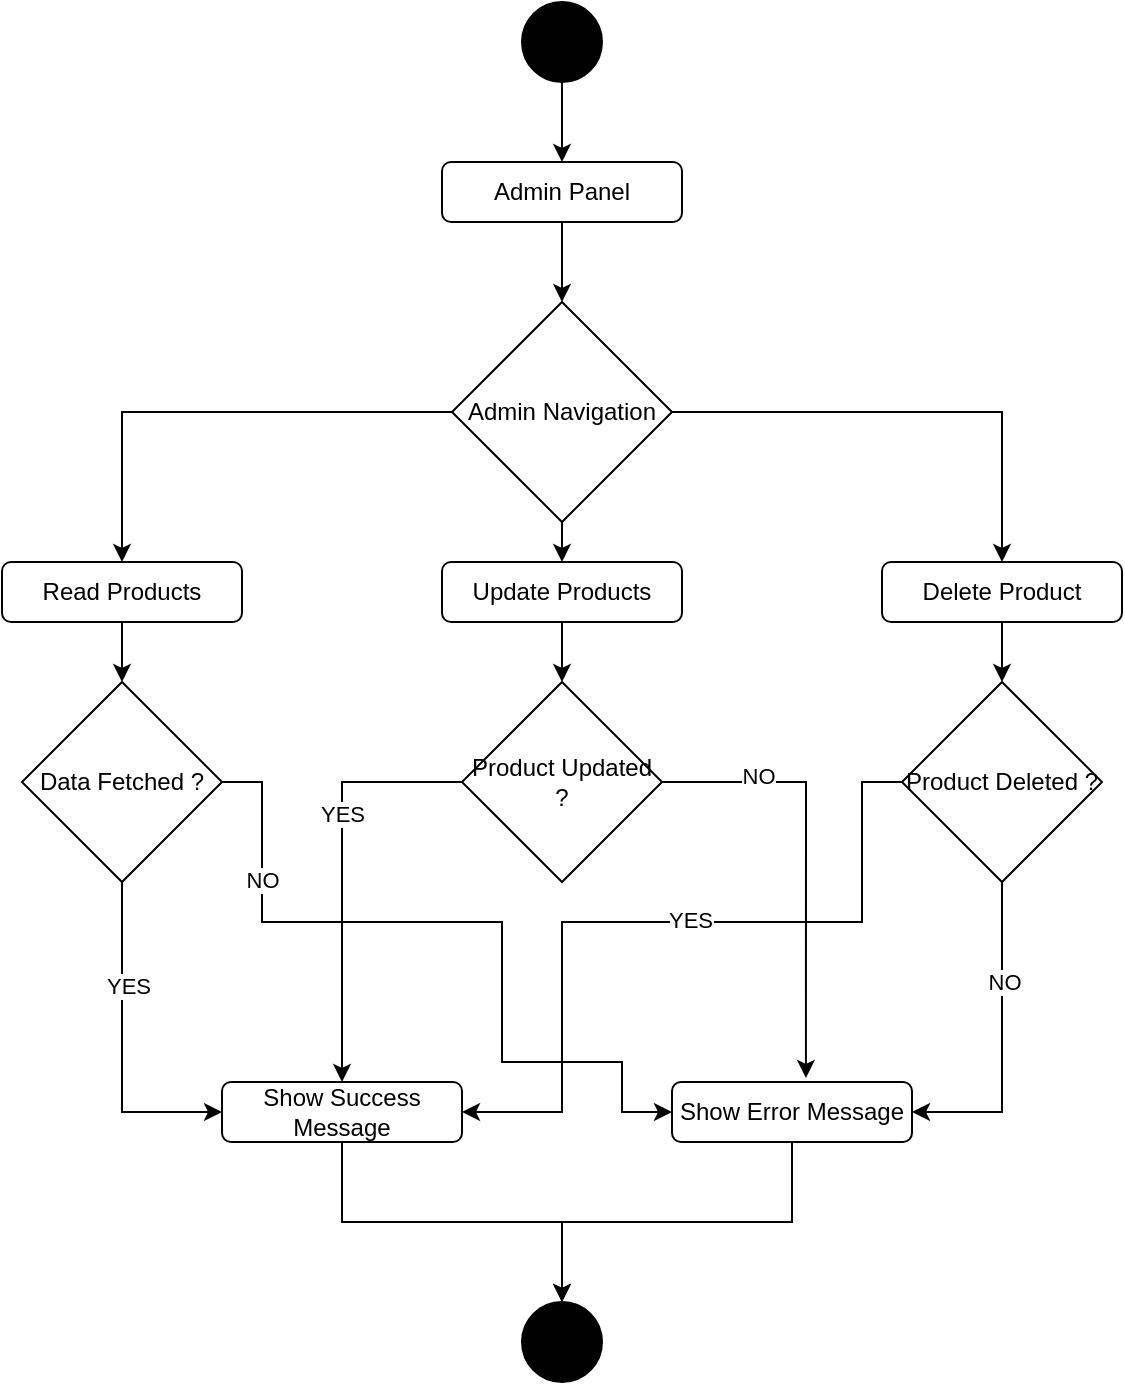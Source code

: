 <mxfile version="24.6.4" type="device">
  <diagram id="C5RBs43oDa-KdzZeNtuy" name="Page-1">
    <mxGraphModel dx="2074" dy="802" grid="1" gridSize="10" guides="1" tooltips="1" connect="1" arrows="1" fold="1" page="1" pageScale="1" pageWidth="827" pageHeight="1169" math="0" shadow="0">
      <root>
        <mxCell id="WIyWlLk6GJQsqaUBKTNV-0" />
        <mxCell id="WIyWlLk6GJQsqaUBKTNV-1" parent="WIyWlLk6GJQsqaUBKTNV-0" />
        <mxCell id="20fMWqvZLDc1XGUT310H-5" style="edgeStyle=orthogonalEdgeStyle;rounded=0;orthogonalLoop=1;jettySize=auto;html=1;exitX=0.5;exitY=1;exitDx=0;exitDy=0;entryX=0.5;entryY=0;entryDx=0;entryDy=0;" edge="1" parent="WIyWlLk6GJQsqaUBKTNV-1" source="20fMWqvZLDc1XGUT310H-0" target="20fMWqvZLDc1XGUT310H-1">
          <mxGeometry relative="1" as="geometry" />
        </mxCell>
        <mxCell id="20fMWqvZLDc1XGUT310H-0" value="" style="ellipse;whiteSpace=wrap;html=1;aspect=fixed;fillColor=#000000;" vertex="1" parent="WIyWlLk6GJQsqaUBKTNV-1">
          <mxGeometry x="400" y="40" width="40" height="40" as="geometry" />
        </mxCell>
        <mxCell id="20fMWqvZLDc1XGUT310H-4" style="edgeStyle=orthogonalEdgeStyle;rounded=0;orthogonalLoop=1;jettySize=auto;html=1;exitX=0.5;exitY=1;exitDx=0;exitDy=0;entryX=0.5;entryY=0;entryDx=0;entryDy=0;" edge="1" parent="WIyWlLk6GJQsqaUBKTNV-1" source="20fMWqvZLDc1XGUT310H-1" target="20fMWqvZLDc1XGUT310H-3">
          <mxGeometry relative="1" as="geometry" />
        </mxCell>
        <mxCell id="20fMWqvZLDc1XGUT310H-1" value="Admin Panel" style="rounded=1;whiteSpace=wrap;html=1;" vertex="1" parent="WIyWlLk6GJQsqaUBKTNV-1">
          <mxGeometry x="360" y="120" width="120" height="30" as="geometry" />
        </mxCell>
        <mxCell id="20fMWqvZLDc1XGUT310H-8" style="edgeStyle=orthogonalEdgeStyle;rounded=0;orthogonalLoop=1;jettySize=auto;html=1;exitX=0;exitY=0.5;exitDx=0;exitDy=0;entryX=0.5;entryY=0;entryDx=0;entryDy=0;" edge="1" parent="WIyWlLk6GJQsqaUBKTNV-1" source="20fMWqvZLDc1XGUT310H-3" target="20fMWqvZLDc1XGUT310H-6">
          <mxGeometry relative="1" as="geometry" />
        </mxCell>
        <mxCell id="20fMWqvZLDc1XGUT310H-9" style="edgeStyle=orthogonalEdgeStyle;rounded=0;orthogonalLoop=1;jettySize=auto;html=1;exitX=1;exitY=0.5;exitDx=0;exitDy=0;entryX=0.5;entryY=0;entryDx=0;entryDy=0;" edge="1" parent="WIyWlLk6GJQsqaUBKTNV-1" source="20fMWqvZLDc1XGUT310H-3" target="20fMWqvZLDc1XGUT310H-7">
          <mxGeometry relative="1" as="geometry" />
        </mxCell>
        <mxCell id="20fMWqvZLDc1XGUT310H-54" style="edgeStyle=orthogonalEdgeStyle;rounded=0;orthogonalLoop=1;jettySize=auto;html=1;exitX=0.5;exitY=1;exitDx=0;exitDy=0;entryX=0.5;entryY=0;entryDx=0;entryDy=0;" edge="1" parent="WIyWlLk6GJQsqaUBKTNV-1" source="20fMWqvZLDc1XGUT310H-3" target="20fMWqvZLDc1XGUT310H-52">
          <mxGeometry relative="1" as="geometry" />
        </mxCell>
        <mxCell id="20fMWqvZLDc1XGUT310H-3" value="Admin Navigation" style="rhombus;whiteSpace=wrap;html=1;" vertex="1" parent="WIyWlLk6GJQsqaUBKTNV-1">
          <mxGeometry x="365" y="190" width="110" height="110" as="geometry" />
        </mxCell>
        <mxCell id="20fMWqvZLDc1XGUT310H-13" style="edgeStyle=orthogonalEdgeStyle;rounded=0;orthogonalLoop=1;jettySize=auto;html=1;exitX=0.5;exitY=1;exitDx=0;exitDy=0;entryX=0.5;entryY=0;entryDx=0;entryDy=0;" edge="1" parent="WIyWlLk6GJQsqaUBKTNV-1" source="20fMWqvZLDc1XGUT310H-6" target="20fMWqvZLDc1XGUT310H-12">
          <mxGeometry relative="1" as="geometry" />
        </mxCell>
        <mxCell id="20fMWqvZLDc1XGUT310H-6" value="Read Products" style="rounded=1;whiteSpace=wrap;html=1;" vertex="1" parent="WIyWlLk6GJQsqaUBKTNV-1">
          <mxGeometry x="140" y="320" width="120" height="30" as="geometry" />
        </mxCell>
        <mxCell id="20fMWqvZLDc1XGUT310H-58" style="edgeStyle=orthogonalEdgeStyle;rounded=0;orthogonalLoop=1;jettySize=auto;html=1;exitX=0.5;exitY=1;exitDx=0;exitDy=0;entryX=0.5;entryY=0;entryDx=0;entryDy=0;" edge="1" parent="WIyWlLk6GJQsqaUBKTNV-1" source="20fMWqvZLDc1XGUT310H-7" target="20fMWqvZLDc1XGUT310H-56">
          <mxGeometry relative="1" as="geometry" />
        </mxCell>
        <mxCell id="20fMWqvZLDc1XGUT310H-7" value="Delete Product" style="rounded=1;whiteSpace=wrap;html=1;" vertex="1" parent="WIyWlLk6GJQsqaUBKTNV-1">
          <mxGeometry x="580" y="320" width="120" height="30" as="geometry" />
        </mxCell>
        <mxCell id="20fMWqvZLDc1XGUT310H-62" style="edgeStyle=orthogonalEdgeStyle;rounded=0;orthogonalLoop=1;jettySize=auto;html=1;exitX=0.5;exitY=1;exitDx=0;exitDy=0;entryX=0;entryY=0.5;entryDx=0;entryDy=0;" edge="1" parent="WIyWlLk6GJQsqaUBKTNV-1" source="20fMWqvZLDc1XGUT310H-12" target="20fMWqvZLDc1XGUT310H-59">
          <mxGeometry relative="1" as="geometry" />
        </mxCell>
        <mxCell id="20fMWqvZLDc1XGUT310H-71" value="YES" style="edgeLabel;html=1;align=center;verticalAlign=middle;resizable=0;points=[];" vertex="1" connectable="0" parent="20fMWqvZLDc1XGUT310H-62">
          <mxGeometry x="-0.37" y="3" relative="1" as="geometry">
            <mxPoint as="offset" />
          </mxGeometry>
        </mxCell>
        <mxCell id="20fMWqvZLDc1XGUT310H-65" style="edgeStyle=orthogonalEdgeStyle;rounded=0;orthogonalLoop=1;jettySize=auto;html=1;exitX=1;exitY=0.5;exitDx=0;exitDy=0;entryX=0;entryY=0.5;entryDx=0;entryDy=0;" edge="1" parent="WIyWlLk6GJQsqaUBKTNV-1" source="20fMWqvZLDc1XGUT310H-12" target="20fMWqvZLDc1XGUT310H-60">
          <mxGeometry relative="1" as="geometry">
            <Array as="points">
              <mxPoint x="270" y="430" />
              <mxPoint x="270" y="500" />
              <mxPoint x="390" y="500" />
              <mxPoint x="390" y="570" />
              <mxPoint x="450" y="570" />
              <mxPoint x="450" y="595" />
            </Array>
          </mxGeometry>
        </mxCell>
        <mxCell id="20fMWqvZLDc1XGUT310H-75" value="NO" style="edgeLabel;html=1;align=center;verticalAlign=middle;resizable=0;points=[];" vertex="1" connectable="0" parent="20fMWqvZLDc1XGUT310H-65">
          <mxGeometry x="-0.646" relative="1" as="geometry">
            <mxPoint as="offset" />
          </mxGeometry>
        </mxCell>
        <mxCell id="20fMWqvZLDc1XGUT310H-12" value="Data Fetched ?" style="rhombus;whiteSpace=wrap;html=1;" vertex="1" parent="WIyWlLk6GJQsqaUBKTNV-1">
          <mxGeometry x="150" y="380" width="100" height="100" as="geometry" />
        </mxCell>
        <mxCell id="20fMWqvZLDc1XGUT310H-43" value="" style="ellipse;whiteSpace=wrap;html=1;aspect=fixed;fillColor=#000000;" vertex="1" parent="WIyWlLk6GJQsqaUBKTNV-1">
          <mxGeometry x="400" y="690" width="40" height="40" as="geometry" />
        </mxCell>
        <mxCell id="20fMWqvZLDc1XGUT310H-57" style="edgeStyle=orthogonalEdgeStyle;rounded=0;orthogonalLoop=1;jettySize=auto;html=1;exitX=0.5;exitY=1;exitDx=0;exitDy=0;entryX=0.5;entryY=0;entryDx=0;entryDy=0;" edge="1" parent="WIyWlLk6GJQsqaUBKTNV-1" source="20fMWqvZLDc1XGUT310H-52" target="20fMWqvZLDc1XGUT310H-55">
          <mxGeometry relative="1" as="geometry" />
        </mxCell>
        <mxCell id="20fMWqvZLDc1XGUT310H-52" value="Update Products" style="rounded=1;whiteSpace=wrap;html=1;" vertex="1" parent="WIyWlLk6GJQsqaUBKTNV-1">
          <mxGeometry x="360" y="320" width="120" height="30" as="geometry" />
        </mxCell>
        <mxCell id="20fMWqvZLDc1XGUT310H-53" style="edgeStyle=orthogonalEdgeStyle;rounded=0;orthogonalLoop=1;jettySize=auto;html=1;exitX=0.5;exitY=1;exitDx=0;exitDy=0;" edge="1" parent="WIyWlLk6GJQsqaUBKTNV-1" source="20fMWqvZLDc1XGUT310H-7" target="20fMWqvZLDc1XGUT310H-7">
          <mxGeometry relative="1" as="geometry" />
        </mxCell>
        <mxCell id="20fMWqvZLDc1XGUT310H-63" style="edgeStyle=orthogonalEdgeStyle;rounded=0;orthogonalLoop=1;jettySize=auto;html=1;exitX=0;exitY=0.5;exitDx=0;exitDy=0;entryX=0.5;entryY=0;entryDx=0;entryDy=0;" edge="1" parent="WIyWlLk6GJQsqaUBKTNV-1" source="20fMWqvZLDc1XGUT310H-55" target="20fMWqvZLDc1XGUT310H-59">
          <mxGeometry relative="1" as="geometry" />
        </mxCell>
        <mxCell id="20fMWqvZLDc1XGUT310H-70" value="YES" style="edgeLabel;html=1;align=center;verticalAlign=middle;resizable=0;points=[];" vertex="1" connectable="0" parent="20fMWqvZLDc1XGUT310H-63">
          <mxGeometry x="-0.276" relative="1" as="geometry">
            <mxPoint as="offset" />
          </mxGeometry>
        </mxCell>
        <mxCell id="20fMWqvZLDc1XGUT310H-55" value="Product Updated ?" style="rhombus;whiteSpace=wrap;html=1;" vertex="1" parent="WIyWlLk6GJQsqaUBKTNV-1">
          <mxGeometry x="370" y="380" width="100" height="100" as="geometry" />
        </mxCell>
        <mxCell id="20fMWqvZLDc1XGUT310H-64" style="edgeStyle=orthogonalEdgeStyle;rounded=0;orthogonalLoop=1;jettySize=auto;html=1;exitX=0;exitY=0.5;exitDx=0;exitDy=0;entryX=1;entryY=0.5;entryDx=0;entryDy=0;" edge="1" parent="WIyWlLk6GJQsqaUBKTNV-1" source="20fMWqvZLDc1XGUT310H-56" target="20fMWqvZLDc1XGUT310H-59">
          <mxGeometry relative="1" as="geometry">
            <Array as="points">
              <mxPoint x="570" y="430" />
              <mxPoint x="570" y="500" />
              <mxPoint x="420" y="500" />
              <mxPoint x="420" y="595" />
            </Array>
          </mxGeometry>
        </mxCell>
        <mxCell id="20fMWqvZLDc1XGUT310H-72" value="YES" style="edgeLabel;html=1;align=center;verticalAlign=middle;resizable=0;points=[];" vertex="1" connectable="0" parent="20fMWqvZLDc1XGUT310H-64">
          <mxGeometry x="-0.086" y="-1" relative="1" as="geometry">
            <mxPoint as="offset" />
          </mxGeometry>
        </mxCell>
        <mxCell id="20fMWqvZLDc1XGUT310H-67" style="edgeStyle=orthogonalEdgeStyle;rounded=0;orthogonalLoop=1;jettySize=auto;html=1;exitX=0.5;exitY=1;exitDx=0;exitDy=0;entryX=1;entryY=0.5;entryDx=0;entryDy=0;" edge="1" parent="WIyWlLk6GJQsqaUBKTNV-1" source="20fMWqvZLDc1XGUT310H-56" target="20fMWqvZLDc1XGUT310H-60">
          <mxGeometry relative="1" as="geometry" />
        </mxCell>
        <mxCell id="20fMWqvZLDc1XGUT310H-74" value="NO" style="edgeLabel;html=1;align=center;verticalAlign=middle;resizable=0;points=[];" vertex="1" connectable="0" parent="20fMWqvZLDc1XGUT310H-67">
          <mxGeometry x="-0.375" y="1" relative="1" as="geometry">
            <mxPoint as="offset" />
          </mxGeometry>
        </mxCell>
        <mxCell id="20fMWqvZLDc1XGUT310H-56" value="Product Deleted ?" style="rhombus;whiteSpace=wrap;html=1;" vertex="1" parent="WIyWlLk6GJQsqaUBKTNV-1">
          <mxGeometry x="590" y="380" width="100" height="100" as="geometry" />
        </mxCell>
        <mxCell id="20fMWqvZLDc1XGUT310H-68" style="edgeStyle=orthogonalEdgeStyle;rounded=0;orthogonalLoop=1;jettySize=auto;html=1;exitX=0.5;exitY=1;exitDx=0;exitDy=0;entryX=0.5;entryY=0;entryDx=0;entryDy=0;" edge="1" parent="WIyWlLk6GJQsqaUBKTNV-1" source="20fMWqvZLDc1XGUT310H-59" target="20fMWqvZLDc1XGUT310H-43">
          <mxGeometry relative="1" as="geometry" />
        </mxCell>
        <mxCell id="20fMWqvZLDc1XGUT310H-59" value="Show Success Message" style="rounded=1;whiteSpace=wrap;html=1;" vertex="1" parent="WIyWlLk6GJQsqaUBKTNV-1">
          <mxGeometry x="250" y="580" width="120" height="30" as="geometry" />
        </mxCell>
        <mxCell id="20fMWqvZLDc1XGUT310H-69" style="edgeStyle=orthogonalEdgeStyle;rounded=0;orthogonalLoop=1;jettySize=auto;html=1;exitX=0.5;exitY=1;exitDx=0;exitDy=0;entryX=0.5;entryY=0;entryDx=0;entryDy=0;" edge="1" parent="WIyWlLk6GJQsqaUBKTNV-1" source="20fMWqvZLDc1XGUT310H-60" target="20fMWqvZLDc1XGUT310H-43">
          <mxGeometry relative="1" as="geometry" />
        </mxCell>
        <mxCell id="20fMWqvZLDc1XGUT310H-60" value="Show Error Message" style="rounded=1;whiteSpace=wrap;html=1;" vertex="1" parent="WIyWlLk6GJQsqaUBKTNV-1">
          <mxGeometry x="475" y="580" width="120" height="30" as="geometry" />
        </mxCell>
        <mxCell id="20fMWqvZLDc1XGUT310H-66" style="edgeStyle=orthogonalEdgeStyle;rounded=0;orthogonalLoop=1;jettySize=auto;html=1;exitX=1;exitY=0.5;exitDx=0;exitDy=0;entryX=0.558;entryY=-0.067;entryDx=0;entryDy=0;entryPerimeter=0;" edge="1" parent="WIyWlLk6GJQsqaUBKTNV-1" source="20fMWqvZLDc1XGUT310H-55" target="20fMWqvZLDc1XGUT310H-60">
          <mxGeometry relative="1" as="geometry" />
        </mxCell>
        <mxCell id="20fMWqvZLDc1XGUT310H-73" value="NO" style="edgeLabel;html=1;align=center;verticalAlign=middle;resizable=0;points=[];" vertex="1" connectable="0" parent="20fMWqvZLDc1XGUT310H-66">
          <mxGeometry x="-0.564" y="3" relative="1" as="geometry">
            <mxPoint as="offset" />
          </mxGeometry>
        </mxCell>
      </root>
    </mxGraphModel>
  </diagram>
</mxfile>
